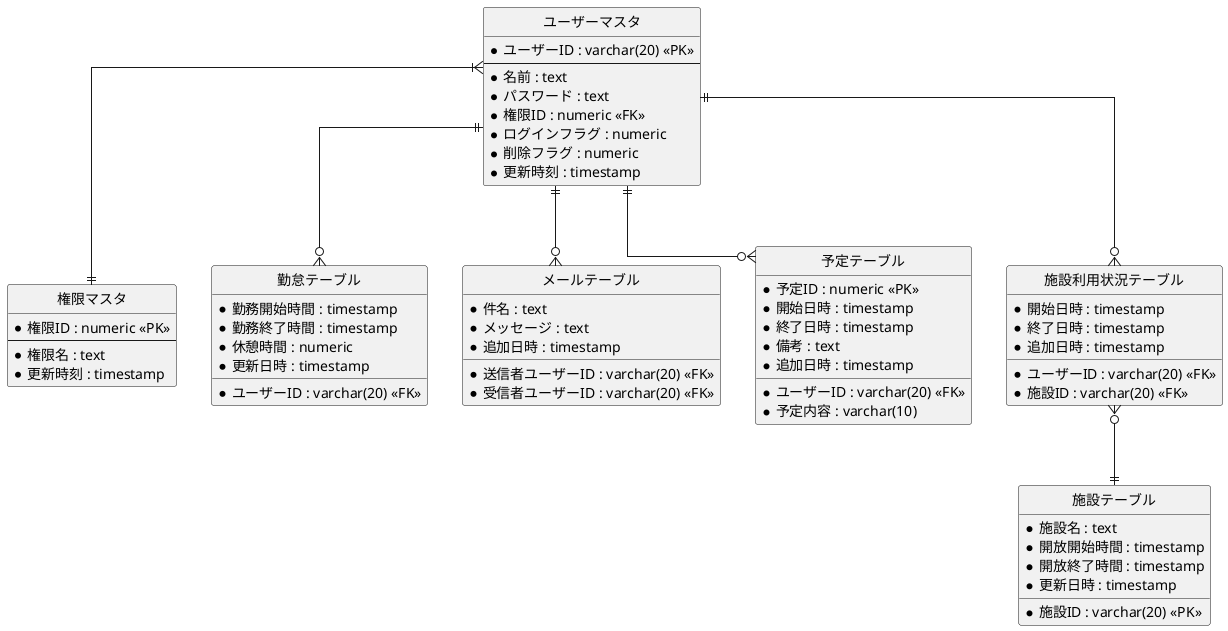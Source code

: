 @startuml

' hide the spot
hide circle

' avoid problems with angled crows feet
skinparam linetype ortho

entity "ユーザーマスタ" as user {
  *ユーザーID : varchar(20) <<PK>>
  --
  *名前 : text
  *パスワード : text
  *権限ID : numeric <<FK>>
  *ログインフラグ : numeric
  *削除フラグ : numeric
  *更新時刻 : timestamp
}

entity "権限マスタ" as auth {
  *権限ID : numeric <<PK>> 
  --
  *権限名 : text
  *更新時刻 : timestamp
}

entity "勤怠テーブル" as attend {
  *ユーザーID : varchar(20) <<FK>>
  *勤務開始時間 : timestamp
  *勤務終了時間 : timestamp 
  *休憩時間 : numeric
  *更新日時 : timestamp
}

entity "メールテーブル" as mail {
  *送信者ユーザーID : varchar(20) <<FK>>
  *受信者ユーザーID : varchar(20) <<FK>>
  *件名 : text
  *メッセージ : text
  *追加日時 : timestamp
}

entity "予定テーブル" as plan {
  *予定ID : numeric <<PK>>
  *ユーザーID : varchar(20) <<FK>>
  *予定内容 : varchar(10)
  *開始日時 : timestamp
  *終了日時 : timestamp 
  *備考 : text
  *追加日時 : timestamp
}

entity "施設テーブル" as meeting {
  *施設ID : varchar(20) <<PK>>
  *施設名 : text 
  *開放開始時間 : timestamp
  *開放終了時間 : timestamp
  *更新日時 : timestamp
}

entity "施設利用状況テーブル" as use {
  *ユーザーID : varchar(20) <<FK>>
  *施設ID : varchar(20) <<FK>>
  *開始日時 : timestamp
  *終了日時 : timestamp 
  *追加日時 : timestamp
}

user }|--|| auth
user ||--o{ attend
user ||--o{ mail
user ||--o{ plan
user ||--o{ use
use }o--|| meeting

@enduml